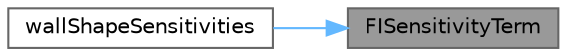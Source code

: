 digraph "FISensitivityTerm"
{
 // LATEX_PDF_SIZE
  bgcolor="transparent";
  edge [fontname=Helvetica,fontsize=10,labelfontname=Helvetica,labelfontsize=10];
  node [fontname=Helvetica,fontsize=10,shape=box,height=0.2,width=0.4];
  rankdir="RL";
  Node1 [id="Node000001",label="FISensitivityTerm",height=0.2,width=0.4,color="gray40", fillcolor="grey60", style="filled", fontcolor="black",tooltip=" "];
  Node1 -> Node2 [id="edge1_Node000001_Node000002",dir="back",color="steelblue1",style="solid",tooltip=" "];
  Node2 [id="Node000002",label="wallShapeSensitivities",height=0.2,width=0.4,color="grey40", fillcolor="white", style="filled",URL="$classFoam_1_1incompressibleAdjoint_1_1adjointRASModels_1_1adjointkOmegaSST.html#a8ec173f3dd07b913032f66dec2af2536",tooltip=" "];
}
